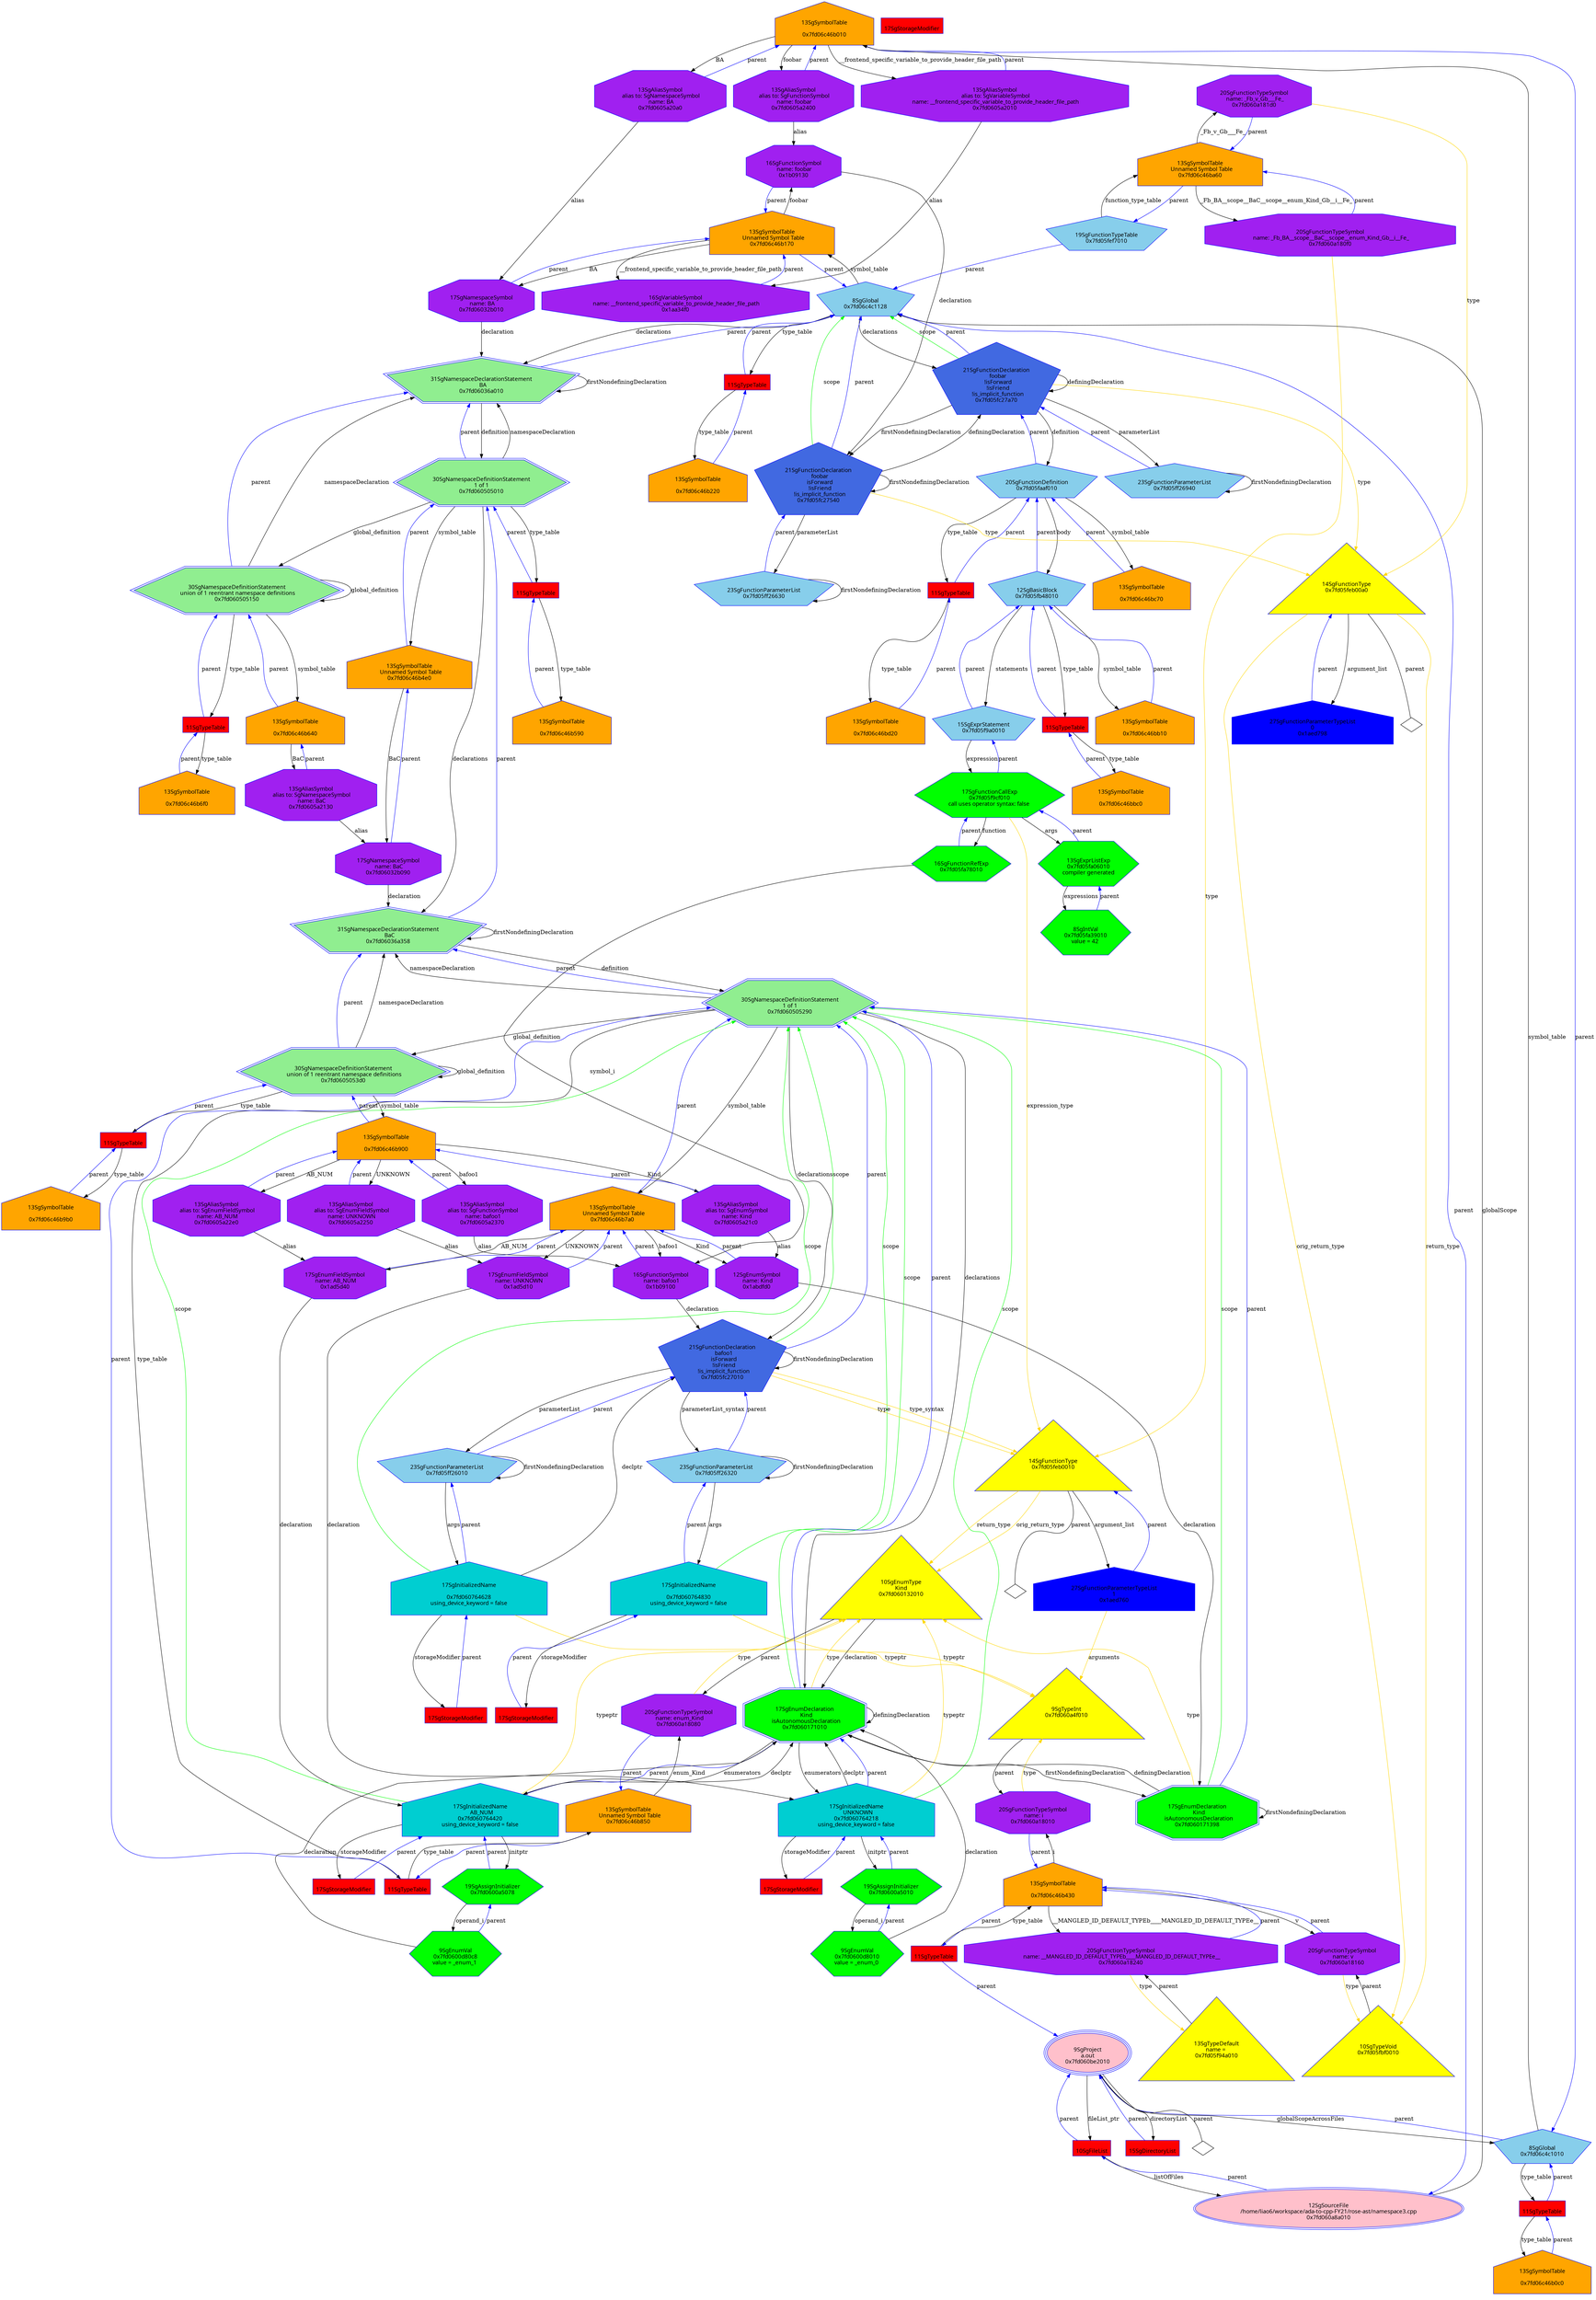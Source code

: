 digraph "Gnamespace3.cpp.dot" {
"0x7fd06c46b010"[label="\n13SgSymbolTable\n  \n  0x7fd06c46b010  " shape=house,regular=0,URL="\N",tooltip="more info at \N",sides=5,peripheries=1,color="blue",fillcolor=orange,fontname="7x13bold",fontcolor=black,style=filled];
"0x7fd06c46b010" -> "0x7fd0605a2400"[label="foobar" dir=forward ];
"0x7fd06c46b010" -> "0x7fd0605a20a0"[label="BA" dir=forward ];
"0x7fd06c46b010" -> "0x7fd0605a2010"[label="__frontend_specific_variable_to_provide_header_file_path" dir=forward ];
"0x7fd06c46b010" -> "0x7fd06c4c1010"[label="parent" color="blue" dir=forward ];
"0x7fd06c46b0c0"[label="\n13SgSymbolTable\n  \n  0x7fd06c46b0c0  " shape=house,regular=0,URL="\N",tooltip="more info at \N",sides=5,peripheries=1,color="blue",fillcolor=orange,fontname="7x13bold",fontcolor=black,style=filled];
"0x7fd06c46b0c0" -> "0x19d9dd0"[label="parent" color="blue" dir=forward ];
"0x7fd06c46b170"[label="\n13SgSymbolTable\n  Unnamed Symbol Table\n  0x7fd06c46b170  " shape=house,regular=0,URL="\N",tooltip="more info at \N",sides=5,peripheries=1,color="blue",fillcolor=orange,fontname="7x13bold",fontcolor=black,style=filled];
"0x7fd06c46b170" -> "0x1b09130"[label="foobar" dir=forward ];
"0x7fd06c46b170" -> "0x7fd06032b010"[label="BA" dir=forward ];
"0x7fd06c46b170" -> "0x1aa34f0"[label="__frontend_specific_variable_to_provide_header_file_path" dir=forward ];
"0x7fd06c46b170" -> "0x7fd06c4c1128"[label="parent" color="blue" dir=forward ];
"0x7fd06c46b220"[label="\n13SgSymbolTable\n  \n  0x7fd06c46b220  " shape=house,regular=0,URL="\N",tooltip="more info at \N",sides=5,peripheries=1,color="blue",fillcolor=orange,fontname="7x13bold",fontcolor=black,style=filled];
"0x7fd06c46b220" -> "0x19d9df8"[label="parent" color="blue" dir=forward ];
"0x7fd06c46b430"[label="\n13SgSymbolTable\n  \n  0x7fd06c46b430  " shape=house,regular=0,URL="\N",tooltip="more info at \N",sides=5,peripheries=1,color="blue",fillcolor=orange,fontname="7x13bold",fontcolor=black,style=filled];
"0x7fd06c46b430" -> "0x7fd060a18240"[label="__MANGLED_ID_DEFAULT_TYPEb____MANGLED_ID_DEFAULT_TYPEe__" dir=forward ];
"0x7fd06c46b430" -> "0x7fd060a18160"[label="v" dir=forward ];
"0x7fd06c46b430" -> "0x7fd060a18010"[label="i" dir=forward ];
"0x7fd06c46b430" -> "0x19d9e48"[label="parent" color="blue" dir=forward ];
"0x7fd06c46b4e0"[label="\n13SgSymbolTable\n  Unnamed Symbol Table\n  0x7fd06c46b4e0  " shape=house,regular=0,URL="\N",tooltip="more info at \N",sides=5,peripheries=1,color="blue",fillcolor=orange,fontname="7x13bold",fontcolor=black,style=filled];
"0x7fd06c46b4e0" -> "0x7fd06032b090"[label="BaC" dir=forward ];
"0x7fd06c46b4e0" -> "0x7fd060505010"[label="parent" color="blue" dir=forward ];
"0x7fd06c46b590"[label="\n13SgSymbolTable\n  \n  0x7fd06c46b590  " shape=house,regular=0,URL="\N",tooltip="more info at \N",sides=5,peripheries=1,color="blue",fillcolor=orange,fontname="7x13bold",fontcolor=black,style=filled];
"0x7fd06c46b590" -> "0x19d9e70"[label="parent" color="blue" dir=forward ];
"0x7fd06c46b640"[label="\n13SgSymbolTable\n  \n  0x7fd06c46b640  " shape=house,regular=0,URL="\N",tooltip="more info at \N",sides=5,peripheries=1,color="blue",fillcolor=orange,fontname="7x13bold",fontcolor=black,style=filled];
"0x7fd06c46b640" -> "0x7fd0605a2130"[label="BaC" dir=forward ];
"0x7fd06c46b640" -> "0x7fd060505150"[label="parent" color="blue" dir=forward ];
"0x7fd06c46b6f0"[label="\n13SgSymbolTable\n  \n  0x7fd06c46b6f0  " shape=house,regular=0,URL="\N",tooltip="more info at \N",sides=5,peripheries=1,color="blue",fillcolor=orange,fontname="7x13bold",fontcolor=black,style=filled];
"0x7fd06c46b6f0" -> "0x19d9e98"[label="parent" color="blue" dir=forward ];
"0x7fd06c46b7a0"[label="\n13SgSymbolTable\n  Unnamed Symbol Table\n  0x7fd06c46b7a0  " shape=house,regular=0,URL="\N",tooltip="more info at \N",sides=5,peripheries=1,color="blue",fillcolor=orange,fontname="7x13bold",fontcolor=black,style=filled];
"0x7fd06c46b7a0" -> "0x1b09100"[label="bafoo1" dir=forward ];
"0x7fd06c46b7a0" -> "0x1ad5d40"[label="AB_NUM" dir=forward ];
"0x7fd06c46b7a0" -> "0x1ad5d10"[label="UNKNOWN" dir=forward ];
"0x7fd06c46b7a0" -> "0x1abdfd0"[label="Kind" dir=forward ];
"0x7fd06c46b7a0" -> "0x7fd060505290"[label="parent" color="blue" dir=forward ];
"0x7fd06c46b850"[label="\n13SgSymbolTable\n  Unnamed Symbol Table\n  0x7fd06c46b850  " shape=house,regular=0,URL="\N",tooltip="more info at \N",sides=5,peripheries=1,color="blue",fillcolor=orange,fontname="7x13bold",fontcolor=black,style=filled];
"0x7fd06c46b850" -> "0x7fd060a18080"[label="enum_Kind" dir=forward ];
"0x7fd06c46b850" -> "0x19d9ec0"[label="parent" color="blue" dir=forward ];
"0x7fd06c46b900"[label="\n13SgSymbolTable\n  \n  0x7fd06c46b900  " shape=house,regular=0,URL="\N",tooltip="more info at \N",sides=5,peripheries=1,color="blue",fillcolor=orange,fontname="7x13bold",fontcolor=black,style=filled];
"0x7fd06c46b900" -> "0x7fd0605a2370"[label="bafoo1" dir=forward ];
"0x7fd06c46b900" -> "0x7fd0605a22e0"[label="AB_NUM" dir=forward ];
"0x7fd06c46b900" -> "0x7fd0605a2250"[label="UNKNOWN" dir=forward ];
"0x7fd06c46b900" -> "0x7fd0605a21c0"[label="Kind" dir=forward ];
"0x7fd06c46b900" -> "0x7fd0605053d0"[label="parent" color="blue" dir=forward ];
"0x7fd06c46b9b0"[label="\n13SgSymbolTable\n  \n  0x7fd06c46b9b0  " shape=house,regular=0,URL="\N",tooltip="more info at \N",sides=5,peripheries=1,color="blue",fillcolor=orange,fontname="7x13bold",fontcolor=black,style=filled];
"0x7fd06c46b9b0" -> "0x19d9ee8"[label="parent" color="blue" dir=forward ];
"0x7fd06c46ba60"[label="\n13SgSymbolTable\n  Unnamed Symbol Table\n  0x7fd06c46ba60  " shape=house,regular=0,URL="\N",tooltip="more info at \N",sides=5,peripheries=1,color="blue",fillcolor=orange,fontname="7x13bold",fontcolor=black,style=filled];
"0x7fd06c46ba60" -> "0x7fd060a181d0"[label="_Fb_v_Gb___Fe_" dir=forward ];
"0x7fd06c46ba60" -> "0x7fd060a180f0"[label="_Fb_BA__scope__BaC__scope__enum_Kind_Gb__i__Fe_" dir=forward ];
"0x7fd06c46ba60" -> "0x7fd05fef7010"[label="parent" color="blue" dir=forward ];
"0x7fd06c46bb10"[label="\n13SgSymbolTable\n  \n  0x7fd06c46bb10  " shape=house,regular=0,URL="\N",tooltip="more info at \N",sides=5,peripheries=1,color="blue",fillcolor=orange,fontname="7x13bold",fontcolor=black,style=filled];
"0x7fd06c46bb10" -> "0x7fd05fb48010"[label="parent" color="blue" dir=forward ];
"0x7fd06c46bbc0"[label="\n13SgSymbolTable\n  \n  0x7fd06c46bbc0  " shape=house,regular=0,URL="\N",tooltip="more info at \N",sides=5,peripheries=1,color="blue",fillcolor=orange,fontname="7x13bold",fontcolor=black,style=filled];
"0x7fd06c46bbc0" -> "0x19d9f10"[label="parent" color="blue" dir=forward ];
"0x7fd06c46bc70"[label="\n13SgSymbolTable\n  \n  0x7fd06c46bc70  " shape=house,regular=0,URL="\N",tooltip="more info at \N",sides=5,peripheries=1,color="blue",fillcolor=orange,fontname="7x13bold",fontcolor=black,style=filled];
"0x7fd06c46bc70" -> "0x7fd05faaf010"[label="parent" color="blue" dir=forward ];
"0x7fd06c46bd20"[label="\n13SgSymbolTable\n  \n  0x7fd06c46bd20  " shape=house,regular=0,URL="\N",tooltip="more info at \N",sides=5,peripheries=1,color="blue",fillcolor=orange,fontname="7x13bold",fontcolor=black,style=filled];
"0x7fd06c46bd20" -> "0x19d9f38"[label="parent" color="blue" dir=forward ];
"0x1a8fb50"[label="\n17SgStorageModifier" shape=polygon,regular=0,URL="\N",tooltip="more info at \N",sides=4,peripheries=1,color="blue",fillcolor=red,fontname="7x13bold",fontcolor=black,style=filled];
"0x1a8fb78"[label="\n17SgStorageModifier" shape=polygon,regular=0,URL="\N",tooltip="more info at \N",sides=4,peripheries=1,color="blue",fillcolor=red,fontname="7x13bold",fontcolor=black,style=filled];
"0x1a8fb78" -> "0x7fd060764218"[label="parent" color="blue" dir=forward ];
"0x1a8fba0"[label="\n17SgStorageModifier" shape=polygon,regular=0,URL="\N",tooltip="more info at \N",sides=4,peripheries=1,color="blue",fillcolor=red,fontname="7x13bold",fontcolor=black,style=filled];
"0x1a8fba0" -> "0x7fd060764420"[label="parent" color="blue" dir=forward ];
"0x1a8fbc8"[label="\n17SgStorageModifier" shape=polygon,regular=0,URL="\N",tooltip="more info at \N",sides=4,peripheries=1,color="blue",fillcolor=red,fontname="7x13bold",fontcolor=black,style=filled];
"0x1a8fbc8" -> "0x7fd060764628"[label="parent" color="blue" dir=forward ];
"0x1a8fbf0"[label="\n17SgStorageModifier" shape=polygon,regular=0,URL="\N",tooltip="more info at \N",sides=4,peripheries=1,color="blue",fillcolor=red,fontname="7x13bold",fontcolor=black,style=filled];
"0x1a8fbf0" -> "0x7fd060764830"[label="parent" color="blue" dir=forward ];
"0x7fd060a8a010"[label="\n12SgSourceFile\n  /home/liao6/workspace/ada-to-cpp-FY21/rose-ast/namespace3.cpp  \n  0x7fd060a8a010  " shape=ellipse,regular=0,URL="\N",tooltip="more info at \N",sides=5,peripheries=2,color="blue",fillcolor=pink,fontname="7x13bold",fontcolor=black,style=filled];
"0x7fd060a8a010" -> "0x7fd06c4c1128"[label="globalScope" dir=forward ];
"0x7fd060a8a010" -> "0x199f370"[label="parent" color="blue" dir=forward ];
"0x199f370"[label="\n10SgFileList" shape=polygon,regular=0,URL="\N",tooltip="more info at \N",sides=4,peripheries=1,color="blue",fillcolor=red,fontname="7x13bold",fontcolor=black,style=filled];
"0x199f370" -> "0x7fd060a8a010"[label="listOfFiles" dir=forward ];
"0x199f370" -> "0x7fd060be2010"[label="parent" color="blue" dir=forward ];
"0x19be780"[label="\n15SgDirectoryList" shape=polygon,regular=0,URL="\N",tooltip="more info at \N",sides=4,peripheries=1,color="blue",fillcolor=red,fontname="7x13bold",fontcolor=black,style=filled];
"0x19be780" -> "0x7fd060be2010"[label="parent" color="blue" dir=forward ];
"0x7fd060be2010"[label="\n9SgProject\n  a.out  \n  0x7fd060be2010  " shape=ellipse,regular=0,URL="\N",tooltip="more info at \N",sides=5,peripheries=3,color="blue",fillcolor=pink,fontname="7x13bold",fontcolor=black,style=filled];
"0x7fd060be2010" -> "0x199f370"[label="fileList_ptr" dir=forward ];
"0x7fd060be2010" -> "0x19be780"[label="directoryList" dir=forward ];
"0x7fd060be2010" -> "0x7fd06c4c1010"[label="globalScopeAcrossFiles" dir=forward ];
"0x7fd060be2010" -> "0x7fd060be2010__parent__null"[label="parent" dir=none ];
"0x7fd060be2010__parent__null"[label="" shape=diamond ];
"0x1aed760"[label="\n27SgFunctionParameterTypeList\n  1  \n  0x1aed760  " shape=house,regular=0,URL="\N",tooltip="more info at \N",sides=5,peripheries=1,color="blue",fillcolor=blue,fontname="7x13bold",fontcolor=black,style=filled];
"0x1aed760" -> "0x7fd060a4f010"[label="arguments" color="gold1" dir=forward ];
"0x1aed760" -> "0x7fd05feb0010"[label="parent" color="blue" dir=forward ];
"0x1aed798"[label="\n27SgFunctionParameterTypeList\n  0  \n  0x1aed798  " shape=house,regular=0,URL="\N",tooltip="more info at \N",sides=5,peripheries=1,color="blue",fillcolor=blue,fontname="7x13bold",fontcolor=black,style=filled];
"0x1aed798" -> "0x7fd05feb00a0"[label="parent" color="blue" dir=forward ];
"0x19d9dd0"[label="\n11SgTypeTable" shape=polygon,regular=0,URL="\N",tooltip="more info at \N",sides=4,peripheries=1,color="blue",fillcolor=red,fontname="7x13bold",fontcolor=black,style=filled];
"0x19d9dd0" -> "0x7fd06c46b0c0"[label="type_table" dir=forward ];
"0x19d9dd0" -> "0x7fd06c4c1010"[label="parent" color="blue" dir=forward ];
"0x19d9df8"[label="\n11SgTypeTable" shape=polygon,regular=0,URL="\N",tooltip="more info at \N",sides=4,peripheries=1,color="blue",fillcolor=red,fontname="7x13bold",fontcolor=black,style=filled];
"0x19d9df8" -> "0x7fd06c46b220"[label="type_table" dir=forward ];
"0x19d9df8" -> "0x7fd06c4c1128"[label="parent" color="blue" dir=forward ];
"0x19d9e48"[label="\n11SgTypeTable" shape=polygon,regular=0,URL="\N",tooltip="more info at \N",sides=4,peripheries=1,color="blue",fillcolor=red,fontname="7x13bold",fontcolor=black,style=filled];
"0x19d9e48" -> "0x7fd06c46b430"[label="type_table" dir=forward ];
"0x19d9e48" -> "0x7fd060be2010"[label="parent" color="blue" dir=forward ];
"0x19d9e70"[label="\n11SgTypeTable" shape=polygon,regular=0,URL="\N",tooltip="more info at \N",sides=4,peripheries=1,color="blue",fillcolor=red,fontname="7x13bold",fontcolor=black,style=filled];
"0x19d9e70" -> "0x7fd06c46b590"[label="type_table" dir=forward ];
"0x19d9e70" -> "0x7fd060505010"[label="parent" color="blue" dir=forward ];
"0x19d9e98"[label="\n11SgTypeTable" shape=polygon,regular=0,URL="\N",tooltip="more info at \N",sides=4,peripheries=1,color="blue",fillcolor=red,fontname="7x13bold",fontcolor=black,style=filled];
"0x19d9e98" -> "0x7fd06c46b6f0"[label="type_table" dir=forward ];
"0x19d9e98" -> "0x7fd060505150"[label="parent" color="blue" dir=forward ];
"0x19d9ec0"[label="\n11SgTypeTable" shape=polygon,regular=0,URL="\N",tooltip="more info at \N",sides=4,peripheries=1,color="blue",fillcolor=red,fontname="7x13bold",fontcolor=black,style=filled];
"0x19d9ec0" -> "0x7fd06c46b850"[label="type_table" dir=forward ];
"0x19d9ec0" -> "0x7fd060505290"[label="parent" color="blue" dir=forward ];
"0x19d9ee8"[label="\n11SgTypeTable" shape=polygon,regular=0,URL="\N",tooltip="more info at \N",sides=4,peripheries=1,color="blue",fillcolor=red,fontname="7x13bold",fontcolor=black,style=filled];
"0x19d9ee8" -> "0x7fd06c46b9b0"[label="type_table" dir=forward ];
"0x19d9ee8" -> "0x7fd0605053d0"[label="parent" color="blue" dir=forward ];
"0x19d9f10"[label="\n11SgTypeTable" shape=polygon,regular=0,URL="\N",tooltip="more info at \N",sides=4,peripheries=1,color="blue",fillcolor=red,fontname="7x13bold",fontcolor=black,style=filled];
"0x19d9f10" -> "0x7fd06c46bbc0"[label="type_table" dir=forward ];
"0x19d9f10" -> "0x7fd05fb48010"[label="parent" color="blue" dir=forward ];
"0x19d9f38"[label="\n11SgTypeTable" shape=polygon,regular=0,URL="\N",tooltip="more info at \N",sides=4,peripheries=1,color="blue",fillcolor=red,fontname="7x13bold",fontcolor=black,style=filled];
"0x19d9f38" -> "0x7fd06c46bd20"[label="type_table" dir=forward ];
"0x19d9f38" -> "0x7fd05faaf010"[label="parent" color="blue" dir=forward ];
"0x7fd060a4f010"[label="\n9SgTypeInt\n  0x7fd060a4f010  \n   \n   " shape=polygon,regular=0,URL="\N",tooltip="more info at \N",sides=3,peripheries=1,color="blue",fillcolor=yellow,fontname="7x13bold",fontcolor=black,style=filled];
"0x7fd060a4f010" -> "0x7fd060a18010"[label="parent" dir=forward ];
"0x7fd05fbf0010"[label="\n10SgTypeVoid\n  0x7fd05fbf0010  \n   \n   " shape=polygon,regular=0,URL="\N",tooltip="more info at \N",sides=3,peripheries=1,color="blue",fillcolor=yellow,fontname="7x13bold",fontcolor=black,style=filled];
"0x7fd05fbf0010" -> "0x7fd060a18160"[label="parent" dir=forward ];
"0x7fd05f94a010"[label="\n13SgTypeDefault\n  name =   \n  0x7fd05f94a010  \n   \n   " shape=polygon,regular=0,URL="\N",tooltip="more info at \N",sides=3,peripheries=1,color="blue",fillcolor=yellow,fontname="7x13bold",fontcolor=black,style=filled];
"0x7fd05f94a010" -> "0x7fd060a18240"[label="parent" dir=forward ];
"0x7fd060132010"[label="\n10SgEnumType\nKind\n  0x7fd060132010  \n   \n   " shape=polygon,regular=0,URL="\N",tooltip="more info at \N",sides=3,peripheries=1,color="blue",fillcolor=yellow,fontname="7x13bold",fontcolor=black,style=filled];
"0x7fd060132010" -> "0x7fd060171010"[label="declaration" dir=forward ];
"0x7fd060132010" -> "0x7fd060a18080"[label="parent" dir=forward ];
"0x7fd05feb0010"[label="\n14SgFunctionType\n  0x7fd05feb0010  \n   \n   " shape=polygon,regular=0,URL="\N",tooltip="more info at \N",sides=3,peripheries=1,color="blue",fillcolor=yellow,fontname="7x13bold",fontcolor=black,style=filled];
"0x7fd05feb0010" -> "0x7fd060132010"[label="return_type" color="gold1" dir=forward ];
"0x7fd05feb0010" -> "0x7fd060132010"[label="orig_return_type" color="gold1" dir=forward ];
"0x7fd05feb0010" -> "0x1aed760"[label="argument_list" dir=forward ];
"0x7fd05feb0010" -> "0x7fd05feb0010__parent__null"[label="parent" dir=none ];
"0x7fd05feb0010__parent__null"[label="" shape=diamond ];
"0x7fd05feb00a0"[label="\n14SgFunctionType\n  0x7fd05feb00a0  \n   \n   " shape=polygon,regular=0,URL="\N",tooltip="more info at \N",sides=3,peripheries=1,color="blue",fillcolor=yellow,fontname="7x13bold",fontcolor=black,style=filled];
"0x7fd05feb00a0" -> "0x7fd05fbf0010"[label="return_type" color="gold1" dir=forward ];
"0x7fd05feb00a0" -> "0x7fd05fbf0010"[label="orig_return_type" color="gold1" dir=forward ];
"0x7fd05feb00a0" -> "0x1aed798"[label="argument_list" dir=forward ];
"0x7fd05feb00a0" -> "0x7fd05feb00a0__parent__null"[label="parent" dir=none ];
"0x7fd05feb00a0__parent__null"[label="" shape=diamond ];
"0x7fd05ff26010"[label="\n23SgFunctionParameterList\n  0x7fd05ff26010  " shape=polygon,regular=0,URL="\N",tooltip="more info at \N",sides=5,peripheries=1,color="blue",fillcolor=skyblue,fontname="7x13bold",fontcolor=black,style=filled];
"0x7fd05ff26010" -> "0x7fd060764628"[label="args" dir=forward ];
"0x7fd05ff26010" -> "0x7fd05ff26010"[label="firstNondefiningDeclaration" dir=forward ];
"0x7fd05ff26010" -> "0x7fd05fc27010"[label="parent" color="blue" dir=forward ];
"0x7fd05ff26320"[label="\n23SgFunctionParameterList\n  0x7fd05ff26320  " shape=polygon,regular=0,URL="\N",tooltip="more info at \N",sides=5,peripheries=1,color="blue",fillcolor=skyblue,fontname="7x13bold",fontcolor=black,style=filled];
"0x7fd05ff26320" -> "0x7fd060764830"[label="args" dir=forward ];
"0x7fd05ff26320" -> "0x7fd05ff26320"[label="firstNondefiningDeclaration" dir=forward ];
"0x7fd05ff26320" -> "0x7fd05fc27010"[label="parent" color="blue" dir=forward ];
"0x7fd05ff26630"[label="\n23SgFunctionParameterList\n  0x7fd05ff26630  " shape=polygon,regular=0,URL="\N",tooltip="more info at \N",sides=5,peripheries=1,color="blue",fillcolor=skyblue,fontname="7x13bold",fontcolor=black,style=filled];
"0x7fd05ff26630" -> "0x7fd05ff26630"[label="firstNondefiningDeclaration" dir=forward ];
"0x7fd05ff26630" -> "0x7fd05fc27540"[label="parent" color="blue" dir=forward ];
"0x7fd05ff26940"[label="\n23SgFunctionParameterList\n  0x7fd05ff26940  " shape=polygon,regular=0,URL="\N",tooltip="more info at \N",sides=5,peripheries=1,color="blue",fillcolor=skyblue,fontname="7x13bold",fontcolor=black,style=filled];
"0x7fd05ff26940" -> "0x7fd05ff26940"[label="firstNondefiningDeclaration" dir=forward ];
"0x7fd05ff26940" -> "0x7fd05fc27a70"[label="parent" color="blue" dir=forward ];
"0x7fd05fb48010"[label="\n12SgBasicBlock\n  0x7fd05fb48010  " shape=polygon,regular=0,URL="\N",tooltip="more info at \N",sides=5,peripheries=1,color="blue",fillcolor=skyblue,fontname="7x13bold",fontcolor=black,style=filled];
"0x7fd05fb48010" -> "0x7fd05f9a0010"[label="statements" dir=forward ];
"0x7fd05fb48010" -> "0x7fd06c46bb10"[label="symbol_table" dir=forward ];
"0x7fd05fb48010" -> "0x19d9f10"[label="type_table" dir=forward ];
"0x7fd05fb48010" -> "0x7fd05faaf010"[label="parent" color="blue" dir=forward ];
"0x7fd06c4c1010"[label="\n8SgGlobal\n  0x7fd06c4c1010  " shape=polygon,regular=0,URL="\N",tooltip="more info at \N",sides=5,peripheries=1,color="blue",fillcolor=skyblue,fontname="7x13bold",fontcolor=black,style=filled];
"0x7fd06c4c1010" -> "0x7fd06c46b010"[label="symbol_table" dir=forward ];
"0x7fd06c4c1010" -> "0x19d9dd0"[label="type_table" dir=forward ];
"0x7fd06c4c1010" -> "0x7fd060be2010"[label="parent" color="blue" dir=forward ];
"0x7fd06c4c1128"[label="\n8SgGlobal\n  0x7fd06c4c1128  " shape=polygon,regular=0,URL="\N",tooltip="more info at \N",sides=5,peripheries=1,color="blue",fillcolor=skyblue,fontname="7x13bold",fontcolor=black,style=filled];
"0x7fd06c4c1128" -> "0x7fd06036a010"[label="declarations" dir=forward ];
"0x7fd06c4c1128" -> "0x7fd05fc27a70"[label="declarations" dir=forward ];
"0x7fd06c4c1128" -> "0x7fd06c46b170"[label="symbol_table" dir=forward ];
"0x7fd06c4c1128" -> "0x19d9df8"[label="type_table" dir=forward ];
"0x7fd06c4c1128" -> "0x7fd060a8a010"[label="parent" color="blue" dir=forward ];
"0x7fd060171010"[label="\n17SgEnumDeclaration\n  Kind\n  isAutonomousDeclaration\n  0x7fd060171010  " shape=polygon,regular=0,URL="\N",tooltip="more info at \N",sides=8,peripheries=2,color="blue",fillcolor=green,fontname="7x13bold",fontcolor=black,style=filled];
"0x7fd060171010" -> "0x7fd060132010"[label="type" color="gold1" dir=forward ];
"0x7fd060171010" -> "0x7fd060764218"[label="enumerators" dir=forward ];
"0x7fd060171010" -> "0x7fd060764420"[label="enumerators" dir=forward ];
"0x7fd060171010" -> "0x7fd060505290"[label="scope" color="green" dir=forward ];
"0x7fd060171010" -> "0x7fd060171010"[label="definingDeclaration" dir=forward ];
"0x7fd060171010" -> "0x7fd060171398"[label="firstNondefiningDeclaration" dir=forward ];
"0x7fd060171010" -> "0x7fd060505290"[label="parent" color="blue" dir=forward ];
"0x7fd060171398"[label="\n17SgEnumDeclaration\n  Kind\n  isAutonomousDeclaration\n  0x7fd060171398  " shape=polygon,regular=0,URL="\N",tooltip="more info at \N",sides=8,peripheries=2,color="blue",fillcolor=green,fontname="7x13bold",fontcolor=black,style=filled];
"0x7fd060171398" -> "0x7fd060132010"[label="type" color="gold1" dir=forward ];
"0x7fd060171398" -> "0x7fd060505290"[label="scope" color="green" dir=forward ];
"0x7fd060171398" -> "0x7fd060171010"[label="definingDeclaration" dir=forward ];
"0x7fd060171398" -> "0x7fd060171398"[label="firstNondefiningDeclaration" dir=forward ];
"0x7fd060171398" -> "0x7fd060505290"[label="parent" color="blue" dir=forward ];
"0x7fd05fef7010"[label="\n19SgFunctionTypeTable\n  0x7fd05fef7010  " shape=polygon,regular=0,URL="\N",tooltip="more info at \N",sides=5,peripheries=1,color="blue",fillcolor=skyblue,fontname="7x13bold",fontcolor=black,style=filled];
"0x7fd05fef7010" -> "0x7fd06c46ba60"[label="function_type_table" dir=forward ];
"0x7fd05fef7010" -> "0x7fd06c4c1128"[label="parent" color="blue" dir=forward ];
"0x7fd05f9a0010"[label="\n15SgExprStatement\n  0x7fd05f9a0010  " shape=polygon,regular=0,URL="\N",tooltip="more info at \N",sides=5,peripheries=1,color="blue",fillcolor=skyblue,fontname="7x13bold",fontcolor=black,style=filled];
"0x7fd05f9a0010" -> "0x7fd05f9cf010"[label="expression" dir=forward ];
"0x7fd05f9a0010" -> "0x7fd05fb48010"[label="parent" color="blue" dir=forward ];
"0x7fd06036a010"[label="\n31SgNamespaceDeclarationStatement\n  BA\n  0x7fd06036a010  " shape=polygon,regular=0,URL="\N",tooltip="more info at \N",sides=5,peripheries=2,color="blue",fillcolor=lightgreen,fontname="7x13bold",fontcolor=black,style=filled];
"0x7fd06036a010" -> "0x7fd060505010"[label="definition" dir=forward ];
"0x7fd06036a010" -> "0x7fd06036a010"[label="firstNondefiningDeclaration" dir=forward ];
"0x7fd06036a010" -> "0x7fd06c4c1128"[label="parent" color="blue" dir=forward ];
"0x7fd06036a358"[label="\n31SgNamespaceDeclarationStatement\n  BaC\n  0x7fd06036a358  " shape=polygon,regular=0,URL="\N",tooltip="more info at \N",sides=5,peripheries=2,color="blue",fillcolor=lightgreen,fontname="7x13bold",fontcolor=black,style=filled];
"0x7fd06036a358" -> "0x7fd060505290"[label="definition" dir=forward ];
"0x7fd06036a358" -> "0x7fd06036a358"[label="firstNondefiningDeclaration" dir=forward ];
"0x7fd06036a358" -> "0x7fd060505010"[label="parent" color="blue" dir=forward ];
"0x7fd060505010"[label="\n30SgNamespaceDefinitionStatement\n  1 of 1  \n  0x7fd060505010  " shape=polygon,regular=0,URL="\N",tooltip="more info at \N",sides=6,peripheries=2,color="blue",fillcolor=lightgreen,fontname="7x13bold",fontcolor=black,style=filled];
"0x7fd060505010" -> "0x7fd06036a358"[label="declarations" dir=forward ];
"0x7fd060505010" -> "0x7fd06036a010"[label="namespaceDeclaration" dir=forward ];
"0x7fd060505010" -> "0x7fd060505150"[label="global_definition" dir=forward ];
"0x7fd060505010" -> "0x7fd06c46b4e0"[label="symbol_table" dir=forward ];
"0x7fd060505010" -> "0x19d9e70"[label="type_table" dir=forward ];
"0x7fd060505010" -> "0x7fd06036a010"[label="parent" color="blue" dir=forward ];
"0x7fd060505150"[label="\n30SgNamespaceDefinitionStatement\n  union of 1 reentrant namespace definitions \n  0x7fd060505150  " shape=polygon,regular=0,URL="\N",tooltip="more info at \N",sides=6,peripheries=2,color="blue",fillcolor=lightgreen,fontname="7x13bold",fontcolor=black,style=filled];
"0x7fd060505150" -> "0x7fd06036a010"[label="namespaceDeclaration" dir=forward ];
"0x7fd060505150" -> "0x7fd060505150"[label="global_definition" dir=forward ];
"0x7fd060505150" -> "0x7fd06c46b640"[label="symbol_table" dir=forward ];
"0x7fd060505150" -> "0x19d9e98"[label="type_table" dir=forward ];
"0x7fd060505150" -> "0x7fd06036a010"[label="parent" color="blue" dir=forward ];
"0x7fd060505290"[label="\n30SgNamespaceDefinitionStatement\n  1 of 1  \n  0x7fd060505290  " shape=polygon,regular=0,URL="\N",tooltip="more info at \N",sides=6,peripheries=2,color="blue",fillcolor=lightgreen,fontname="7x13bold",fontcolor=black,style=filled];
"0x7fd060505290" -> "0x7fd060171010"[label="declarations" dir=forward ];
"0x7fd060505290" -> "0x7fd05fc27010"[label="declarations" dir=forward ];
"0x7fd060505290" -> "0x7fd06036a358"[label="namespaceDeclaration" dir=forward ];
"0x7fd060505290" -> "0x7fd0605053d0"[label="global_definition" dir=forward ];
"0x7fd060505290" -> "0x7fd06c46b7a0"[label="symbol_table" dir=forward ];
"0x7fd060505290" -> "0x19d9ec0"[label="type_table" dir=forward ];
"0x7fd060505290" -> "0x7fd06036a358"[label="parent" color="blue" dir=forward ];
"0x7fd0605053d0"[label="\n30SgNamespaceDefinitionStatement\n  union of 1 reentrant namespace definitions \n  0x7fd0605053d0  " shape=polygon,regular=0,URL="\N",tooltip="more info at \N",sides=6,peripheries=2,color="blue",fillcolor=lightgreen,fontname="7x13bold",fontcolor=black,style=filled];
"0x7fd0605053d0" -> "0x7fd06036a358"[label="namespaceDeclaration" dir=forward ];
"0x7fd0605053d0" -> "0x7fd0605053d0"[label="global_definition" dir=forward ];
"0x7fd0605053d0" -> "0x7fd06c46b900"[label="symbol_table" dir=forward ];
"0x7fd0605053d0" -> "0x19d9ee8"[label="type_table" dir=forward ];
"0x7fd0605053d0" -> "0x7fd06036a358"[label="parent" color="blue" dir=forward ];
"0x7fd05faaf010"[label="\n20SgFunctionDefinition\n  0x7fd05faaf010  " shape=polygon,regular=0,URL="\N",tooltip="more info at \N",sides=5,peripheries=1,color="blue",fillcolor=skyblue,fontname="7x13bold",fontcolor=black,style=filled];
"0x7fd05faaf010" -> "0x7fd05fb48010"[label="body" dir=forward ];
"0x7fd05faaf010" -> "0x7fd06c46bc70"[label="symbol_table" dir=forward ];
"0x7fd05faaf010" -> "0x19d9f38"[label="type_table" dir=forward ];
"0x7fd05faaf010" -> "0x7fd05fc27a70"[label="parent" color="blue" dir=forward ];
"0x7fd05fc27010"[label="\n21SgFunctionDeclaration\n  bafoo1\n  isForward\n  !isFriend\n  !is_implicit_function\n  0x7fd05fc27010  " shape=polygon,regular=0,URL="\N",tooltip="more info at \N",sides=5,peripheries=1,color="blue",fillcolor=royalblue,fontname="7x13bold",fontcolor=black,style=filled];
"0x7fd05fc27010" -> "0x7fd05ff26010"[label="parameterList" dir=forward ];
"0x7fd05fc27010" -> "0x7fd05feb0010"[label="type" color="gold1" dir=forward ];
"0x7fd05fc27010" -> "0x7fd060505290"[label="scope" color="green" dir=forward ];
"0x7fd05fc27010" -> "0x7fd05feb0010"[label="type_syntax" color="gold1" dir=forward ];
"0x7fd05fc27010" -> "0x7fd05ff26320"[label="parameterList_syntax" dir=forward ];
"0x7fd05fc27010" -> "0x7fd05fc27010"[label="firstNondefiningDeclaration" dir=forward ];
"0x7fd05fc27010" -> "0x7fd060505290"[label="parent" color="blue" dir=forward ];
"0x7fd05fc27540"[label="\n21SgFunctionDeclaration\n  foobar\n  isForward\n  !isFriend\n  !is_implicit_function\n  0x7fd05fc27540  " shape=polygon,regular=0,URL="\N",tooltip="more info at \N",sides=5,peripheries=1,color="blue",fillcolor=royalblue,fontname="7x13bold",fontcolor=black,style=filled];
"0x7fd05fc27540" -> "0x7fd05ff26630"[label="parameterList" dir=forward ];
"0x7fd05fc27540" -> "0x7fd05feb00a0"[label="type" color="gold1" dir=forward ];
"0x7fd05fc27540" -> "0x7fd06c4c1128"[label="scope" color="green" dir=forward ];
"0x7fd05fc27540" -> "0x7fd05fc27a70"[label="definingDeclaration" dir=forward ];
"0x7fd05fc27540" -> "0x7fd05fc27540"[label="firstNondefiningDeclaration" dir=forward ];
"0x7fd05fc27540" -> "0x7fd06c4c1128"[label="parent" color="blue" dir=forward ];
"0x7fd05fc27a70"[label="\n21SgFunctionDeclaration\n  foobar\n  !isForward\n  !isFriend\n  !is_implicit_function\n  0x7fd05fc27a70  " shape=polygon,regular=0,URL="\N",tooltip="more info at \N",sides=5,peripheries=1,color="blue",fillcolor=royalblue,fontname="7x13bold",fontcolor=black,style=filled];
"0x7fd05fc27a70" -> "0x7fd05ff26940"[label="parameterList" dir=forward ];
"0x7fd05fc27a70" -> "0x7fd05feb00a0"[label="type" color="gold1" dir=forward ];
"0x7fd05fc27a70" -> "0x7fd05faaf010"[label="definition" dir=forward ];
"0x7fd05fc27a70" -> "0x7fd06c4c1128"[label="scope" color="green" dir=forward ];
"0x7fd05fc27a70" -> "0x7fd05fc27a70"[label="definingDeclaration" dir=forward ];
"0x7fd05fc27a70" -> "0x7fd05fc27540"[label="firstNondefiningDeclaration" dir=forward ];
"0x7fd05fc27a70" -> "0x7fd06c4c1128"[label="parent" color="blue" dir=forward ];
"0x7fd05fa78010"[label="\n16SgFunctionRefExp\n  0x7fd05fa78010  " shape=polygon,regular=0,URL="\N",tooltip="more info at \N",sides=6,peripheries=1,color="blue",fillcolor=green,fontname="7x13bold",fontcolor=black,style=filled];
"0x7fd05fa78010" -> "0x1b09100"[label="symbol_i" dir=forward ];
"0x7fd05fa78010" -> "0x7fd05f9cf010"[label="parent" color="blue" dir=forward ];
"0x7fd0600a5010"[label="\n19SgAssignInitializer\n  0x7fd0600a5010  " shape=polygon,regular=0,URL="\N",tooltip="more info at \N",sides=6,peripheries=1,color="blue",fillcolor=green,fontname="7x13bold",fontcolor=black,style=filled];
"0x7fd0600a5010" -> "0x7fd0600d8010"[label="operand_i" dir=forward ];
"0x7fd0600a5010" -> "0x7fd060764218"[label="parent" color="blue" dir=forward ];
"0x7fd0600a5078"[label="\n19SgAssignInitializer\n  0x7fd0600a5078  " shape=polygon,regular=0,URL="\N",tooltip="more info at \N",sides=6,peripheries=1,color="blue",fillcolor=green,fontname="7x13bold",fontcolor=black,style=filled];
"0x7fd0600a5078" -> "0x7fd0600d80c8"[label="operand_i" dir=forward ];
"0x7fd0600a5078" -> "0x7fd060764420"[label="parent" color="blue" dir=forward ];
"0x7fd05fa39010"[label="\n8SgIntVal\n  0x7fd05fa39010  \n value = 42  " shape=polygon,regular=0,URL="\N",tooltip="more info at \N",sides=6,peripheries=1,color="blue",fillcolor=green,fontname="7x13bold",fontcolor=black,style=filled];
"0x7fd05fa39010" -> "0x7fd05fa06010"[label="parent" color="blue" dir=forward ];
"0x7fd0600d8010"[label="\n9SgEnumVal\n  0x7fd0600d8010  \n value = _enum_0  " shape=polygon,regular=0,URL="\N",tooltip="more info at \N",sides=6,peripheries=1,color="blue",fillcolor=green,fontname="7x13bold",fontcolor=black,style=filled];
"0x7fd0600d8010" -> "0x7fd060171010"[label="declaration" dir=forward ];
"0x7fd0600d8010" -> "0x7fd0600a5010"[label="parent" color="blue" dir=forward ];
"0x7fd0600d80c8"[label="\n9SgEnumVal\n  0x7fd0600d80c8  \n value = _enum_1  " shape=polygon,regular=0,URL="\N",tooltip="more info at \N",sides=6,peripheries=1,color="blue",fillcolor=green,fontname="7x13bold",fontcolor=black,style=filled];
"0x7fd0600d80c8" -> "0x7fd060171010"[label="declaration" dir=forward ];
"0x7fd0600d80c8" -> "0x7fd0600a5078"[label="parent" color="blue" dir=forward ];
"0x7fd05fa06010"[label="\n13SgExprListExp\n  0x7fd05fa06010  \n compiler generated " shape=polygon,regular=0,URL="\N",tooltip="more info at \N",sides=6,peripheries=1,color="blue",fillcolor=green,fontname="7x13bold",fontcolor=black,style=filled];
"0x7fd05fa06010" -> "0x7fd05fa39010"[label="expressions" dir=forward ];
"0x7fd05fa06010" -> "0x7fd05f9cf010"[label="parent" color="blue" dir=forward ];
"0x7fd05f9cf010"[label="\n17SgFunctionCallExp\n  0x7fd05f9cf010  \n call uses operator syntax: false  " shape=polygon,regular=0,URL="\N",tooltip="more info at \N",sides=6,peripheries=1,color="blue",fillcolor=green,fontname="7x13bold",fontcolor=black,style=filled];
"0x7fd05f9cf010" -> "0x7fd05fa78010"[label="function" dir=forward ];
"0x7fd05f9cf010" -> "0x7fd05fa06010"[label="args" dir=forward ];
"0x7fd05f9cf010" -> "0x7fd05feb0010"[label="expression_type" color="gold1" dir=forward ];
"0x7fd05f9cf010" -> "0x7fd05f9a0010"[label="parent" color="blue" dir=forward ];
"0x1aa34f0"[label="\n16SgVariableSymbol\n name: __frontend_specific_variable_to_provide_header_file_path\n  0x1aa34f0  " shape=polygon,regular=0,URL="\N",tooltip="more info at \N",sides=8,peripheries=1,color="blue",fillcolor=purple,fontname="7x13bold",fontcolor=black,style=filled];
"0x1aa34f0" -> "0x7fd06c46b170"[label="parent" color="blue" dir=forward ];
"0x7fd060a18010"[label="\n20SgFunctionTypeSymbol\n name: i\n  0x7fd060a18010  " shape=polygon,regular=0,URL="\N",tooltip="more info at \N",sides=8,peripheries=1,color="blue",fillcolor=purple,fontname="7x13bold",fontcolor=black,style=filled];
"0x7fd060a18010" -> "0x7fd060a4f010"[label="type" color="gold1" dir=forward ];
"0x7fd060a18010" -> "0x7fd06c46b430"[label="parent" color="blue" dir=forward ];
"0x7fd060a18080"[label="\n20SgFunctionTypeSymbol\n name: enum_Kind\n  0x7fd060a18080  " shape=polygon,regular=0,URL="\N",tooltip="more info at \N",sides=8,peripheries=1,color="blue",fillcolor=purple,fontname="7x13bold",fontcolor=black,style=filled];
"0x7fd060a18080" -> "0x7fd060132010"[label="type" color="gold1" dir=forward ];
"0x7fd060a18080" -> "0x7fd06c46b850"[label="parent" color="blue" dir=forward ];
"0x7fd060a180f0"[label="\n20SgFunctionTypeSymbol\n name: _Fb_BA__scope__BaC__scope__enum_Kind_Gb__i__Fe_\n  0x7fd060a180f0  " shape=polygon,regular=0,URL="\N",tooltip="more info at \N",sides=8,peripheries=1,color="blue",fillcolor=purple,fontname="7x13bold",fontcolor=black,style=filled];
"0x7fd060a180f0" -> "0x7fd05feb0010"[label="type" color="gold1" dir=forward ];
"0x7fd060a180f0" -> "0x7fd06c46ba60"[label="parent" color="blue" dir=forward ];
"0x7fd060a18160"[label="\n20SgFunctionTypeSymbol\n name: v\n  0x7fd060a18160  " shape=polygon,regular=0,URL="\N",tooltip="more info at \N",sides=8,peripheries=1,color="blue",fillcolor=purple,fontname="7x13bold",fontcolor=black,style=filled];
"0x7fd060a18160" -> "0x7fd05fbf0010"[label="type" color="gold1" dir=forward ];
"0x7fd060a18160" -> "0x7fd06c46b430"[label="parent" color="blue" dir=forward ];
"0x7fd060a181d0"[label="\n20SgFunctionTypeSymbol\n name: _Fb_v_Gb___Fe_\n  0x7fd060a181d0  " shape=polygon,regular=0,URL="\N",tooltip="more info at \N",sides=8,peripheries=1,color="blue",fillcolor=purple,fontname="7x13bold",fontcolor=black,style=filled];
"0x7fd060a181d0" -> "0x7fd05feb00a0"[label="type" color="gold1" dir=forward ];
"0x7fd060a181d0" -> "0x7fd06c46ba60"[label="parent" color="blue" dir=forward ];
"0x7fd060a18240"[label="\n20SgFunctionTypeSymbol\n name: __MANGLED_ID_DEFAULT_TYPEb____MANGLED_ID_DEFAULT_TYPEe__\n  0x7fd060a18240  " shape=polygon,regular=0,URL="\N",tooltip="more info at \N",sides=8,peripheries=1,color="blue",fillcolor=purple,fontname="7x13bold",fontcolor=black,style=filled];
"0x7fd060a18240" -> "0x7fd05f94a010"[label="type" color="gold1" dir=forward ];
"0x7fd060a18240" -> "0x7fd06c46b430"[label="parent" color="blue" dir=forward ];
"0x1abdfd0"[label="\n12SgEnumSymbol\n name: Kind\n  0x1abdfd0  " shape=polygon,regular=0,URL="\N",tooltip="more info at \N",sides=8,peripheries=1,color="blue",fillcolor=purple,fontname="7x13bold",fontcolor=black,style=filled];
"0x1abdfd0" -> "0x7fd060171398"[label="declaration" dir=forward ];
"0x1abdfd0" -> "0x7fd06c46b7a0"[label="parent" color="blue" dir=forward ];
"0x1ad5d10"[label="\n17SgEnumFieldSymbol\n name: UNKNOWN\n  0x1ad5d10  " shape=polygon,regular=0,URL="\N",tooltip="more info at \N",sides=8,peripheries=1,color="blue",fillcolor=purple,fontname="7x13bold",fontcolor=black,style=filled];
"0x1ad5d10" -> "0x7fd060764218"[label="declaration" dir=forward ];
"0x1ad5d10" -> "0x7fd06c46b7a0"[label="parent" color="blue" dir=forward ];
"0x1ad5d40"[label="\n17SgEnumFieldSymbol\n name: AB_NUM\n  0x1ad5d40  " shape=polygon,regular=0,URL="\N",tooltip="more info at \N",sides=8,peripheries=1,color="blue",fillcolor=purple,fontname="7x13bold",fontcolor=black,style=filled];
"0x1ad5d40" -> "0x7fd060764420"[label="declaration" dir=forward ];
"0x1ad5d40" -> "0x7fd06c46b7a0"[label="parent" color="blue" dir=forward ];
"0x7fd06032b010"[label="\n17SgNamespaceSymbol\n name: BA\n  0x7fd06032b010  " shape=polygon,regular=0,URL="\N",tooltip="more info at \N",sides=8,peripheries=1,color="blue",fillcolor=purple,fontname="7x13bold",fontcolor=black,style=filled];
"0x7fd06032b010" -> "0x7fd06036a010"[label="declaration" dir=forward ];
"0x7fd06032b010" -> "0x7fd06c46b170"[label="parent" color="blue" dir=forward ];
"0x7fd06032b090"[label="\n17SgNamespaceSymbol\n name: BaC\n  0x7fd06032b090  " shape=polygon,regular=0,URL="\N",tooltip="more info at \N",sides=8,peripheries=1,color="blue",fillcolor=purple,fontname="7x13bold",fontcolor=black,style=filled];
"0x7fd06032b090" -> "0x7fd06036a358"[label="declaration" dir=forward ];
"0x7fd06032b090" -> "0x7fd06c46b4e0"[label="parent" color="blue" dir=forward ];
"0x1b09100"[label="\n16SgFunctionSymbol\n name: bafoo1\n  0x1b09100  " shape=polygon,regular=0,URL="\N",tooltip="more info at \N",sides=8,peripheries=1,color="blue",fillcolor=purple,fontname="7x13bold",fontcolor=black,style=filled];
"0x1b09100" -> "0x7fd05fc27010"[label="declaration" dir=forward ];
"0x1b09100" -> "0x7fd06c46b7a0"[label="parent" color="blue" dir=forward ];
"0x1b09130"[label="\n16SgFunctionSymbol\n name: foobar\n  0x1b09130  " shape=polygon,regular=0,URL="\N",tooltip="more info at \N",sides=8,peripheries=1,color="blue",fillcolor=purple,fontname="7x13bold",fontcolor=black,style=filled];
"0x1b09130" -> "0x7fd05fc27540"[label="declaration" dir=forward ];
"0x1b09130" -> "0x7fd06c46b170"[label="parent" color="blue" dir=forward ];
"0x7fd0605a2010"[label="\n13SgAliasSymbol\n alias to: SgVariableSymbol\n name: __frontend_specific_variable_to_provide_header_file_path\n  0x7fd0605a2010  " shape=polygon,regular=0,URL="\N",tooltip="more info at \N",sides=8,peripheries=1,color="blue",fillcolor=purple,fontname="7x13bold",fontcolor=black,style=filled];
"0x7fd0605a2010" -> "0x1aa34f0"[label="alias" dir=forward ];
"0x7fd0605a2010" -> "0x7fd06c46b010"[label="parent" color="blue" dir=forward ];
"0x7fd0605a20a0"[label="\n13SgAliasSymbol\n alias to: SgNamespaceSymbol\n name: BA\n  0x7fd0605a20a0  " shape=polygon,regular=0,URL="\N",tooltip="more info at \N",sides=8,peripheries=1,color="blue",fillcolor=purple,fontname="7x13bold",fontcolor=black,style=filled];
"0x7fd0605a20a0" -> "0x7fd06032b010"[label="alias" dir=forward ];
"0x7fd0605a20a0" -> "0x7fd06c46b010"[label="parent" color="blue" dir=forward ];
"0x7fd0605a2130"[label="\n13SgAliasSymbol\n alias to: SgNamespaceSymbol\n name: BaC\n  0x7fd0605a2130  " shape=polygon,regular=0,URL="\N",tooltip="more info at \N",sides=8,peripheries=1,color="blue",fillcolor=purple,fontname="7x13bold",fontcolor=black,style=filled];
"0x7fd0605a2130" -> "0x7fd06032b090"[label="alias" dir=forward ];
"0x7fd0605a2130" -> "0x7fd06c46b640"[label="parent" color="blue" dir=forward ];
"0x7fd0605a21c0"[label="\n13SgAliasSymbol\n alias to: SgEnumSymbol\n name: Kind\n  0x7fd0605a21c0  " shape=polygon,regular=0,URL="\N",tooltip="more info at \N",sides=8,peripheries=1,color="blue",fillcolor=purple,fontname="7x13bold",fontcolor=black,style=filled];
"0x7fd0605a21c0" -> "0x1abdfd0"[label="alias" dir=forward ];
"0x7fd0605a21c0" -> "0x7fd06c46b900"[label="parent" color="blue" dir=forward ];
"0x7fd0605a2250"[label="\n13SgAliasSymbol\n alias to: SgEnumFieldSymbol\n name: UNKNOWN\n  0x7fd0605a2250  " shape=polygon,regular=0,URL="\N",tooltip="more info at \N",sides=8,peripheries=1,color="blue",fillcolor=purple,fontname="7x13bold",fontcolor=black,style=filled];
"0x7fd0605a2250" -> "0x1ad5d10"[label="alias" dir=forward ];
"0x7fd0605a2250" -> "0x7fd06c46b900"[label="parent" color="blue" dir=forward ];
"0x7fd0605a22e0"[label="\n13SgAliasSymbol\n alias to: SgEnumFieldSymbol\n name: AB_NUM\n  0x7fd0605a22e0  " shape=polygon,regular=0,URL="\N",tooltip="more info at \N",sides=8,peripheries=1,color="blue",fillcolor=purple,fontname="7x13bold",fontcolor=black,style=filled];
"0x7fd0605a22e0" -> "0x1ad5d40"[label="alias" dir=forward ];
"0x7fd0605a22e0" -> "0x7fd06c46b900"[label="parent" color="blue" dir=forward ];
"0x7fd0605a2370"[label="\n13SgAliasSymbol\n alias to: SgFunctionSymbol\n name: bafoo1\n  0x7fd0605a2370  " shape=polygon,regular=0,URL="\N",tooltip="more info at \N",sides=8,peripheries=1,color="blue",fillcolor=purple,fontname="7x13bold",fontcolor=black,style=filled];
"0x7fd0605a2370" -> "0x1b09100"[label="alias" dir=forward ];
"0x7fd0605a2370" -> "0x7fd06c46b900"[label="parent" color="blue" dir=forward ];
"0x7fd0605a2400"[label="\n13SgAliasSymbol\n alias to: SgFunctionSymbol\n name: foobar\n  0x7fd0605a2400  " shape=polygon,regular=0,URL="\N",tooltip="more info at \N",sides=8,peripheries=1,color="blue",fillcolor=purple,fontname="7x13bold",fontcolor=black,style=filled];
"0x7fd0605a2400" -> "0x1b09130"[label="alias" dir=forward ];
"0x7fd0605a2400" -> "0x7fd06c46b010"[label="parent" color="blue" dir=forward ];
"0x7fd060764218"[label="\n17SgInitializedName\n  UNKNOWN\n  0x7fd060764218  \n  using_device_keyword = false  " shape=house,regular=0,URL="\N",tooltip="more info at \N",sides=5,peripheries=1,color="blue",fillcolor=darkturquoise,fontname="7x13bold",fontcolor=black,style=filled];
"0x7fd060764218" -> "0x7fd060132010"[label="typeptr" color="gold1" dir=forward ];
"0x7fd060764218" -> "0x7fd0600a5010"[label="initptr" dir=forward ];
"0x7fd060764218" -> "0x7fd060171010"[label="declptr" dir=forward ];
"0x7fd060764218" -> "0x1a8fb78"[label="storageModifier" dir=forward ];
"0x7fd060764218" -> "0x7fd060505290"[label="scope" color="green" dir=forward ];
"0x7fd060764218" -> "0x7fd060171010"[label="parent" color="blue" dir=forward ];
"0x7fd060764420"[label="\n17SgInitializedName\n  AB_NUM\n  0x7fd060764420  \n  using_device_keyword = false  " shape=house,regular=0,URL="\N",tooltip="more info at \N",sides=5,peripheries=1,color="blue",fillcolor=darkturquoise,fontname="7x13bold",fontcolor=black,style=filled];
"0x7fd060764420" -> "0x7fd060132010"[label="typeptr" color="gold1" dir=forward ];
"0x7fd060764420" -> "0x7fd0600a5078"[label="initptr" dir=forward ];
"0x7fd060764420" -> "0x7fd060171010"[label="declptr" dir=forward ];
"0x7fd060764420" -> "0x1a8fba0"[label="storageModifier" dir=forward ];
"0x7fd060764420" -> "0x7fd060505290"[label="scope" color="green" dir=forward ];
"0x7fd060764420" -> "0x7fd060171010"[label="parent" color="blue" dir=forward ];
"0x7fd060764628"[label="\n17SgInitializedName\n  \n  0x7fd060764628  \n  using_device_keyword = false  " shape=house,regular=0,URL="\N",tooltip="more info at \N",sides=5,peripheries=1,color="blue",fillcolor=darkturquoise,fontname="7x13bold",fontcolor=black,style=filled];
"0x7fd060764628" -> "0x7fd060a4f010"[label="typeptr" color="gold1" dir=forward ];
"0x7fd060764628" -> "0x7fd05fc27010"[label="declptr" dir=forward ];
"0x7fd060764628" -> "0x1a8fbc8"[label="storageModifier" dir=forward ];
"0x7fd060764628" -> "0x7fd060505290"[label="scope" color="green" dir=forward ];
"0x7fd060764628" -> "0x7fd05ff26010"[label="parent" color="blue" dir=forward ];
"0x7fd060764830"[label="\n17SgInitializedName\n  \n  0x7fd060764830  \n  using_device_keyword = false  " shape=house,regular=0,URL="\N",tooltip="more info at \N",sides=5,peripheries=1,color="blue",fillcolor=darkturquoise,fontname="7x13bold",fontcolor=black,style=filled];
"0x7fd060764830" -> "0x7fd060a4f010"[label="typeptr" color="gold1" dir=forward ];
"0x7fd060764830" -> "0x1a8fbf0"[label="storageModifier" dir=forward ];
"0x7fd060764830" -> "0x7fd060505290"[label="scope" color="green" dir=forward ];
"0x7fd060764830" -> "0x7fd05ff26320"[label="parent" color="blue" dir=forward ];
}
